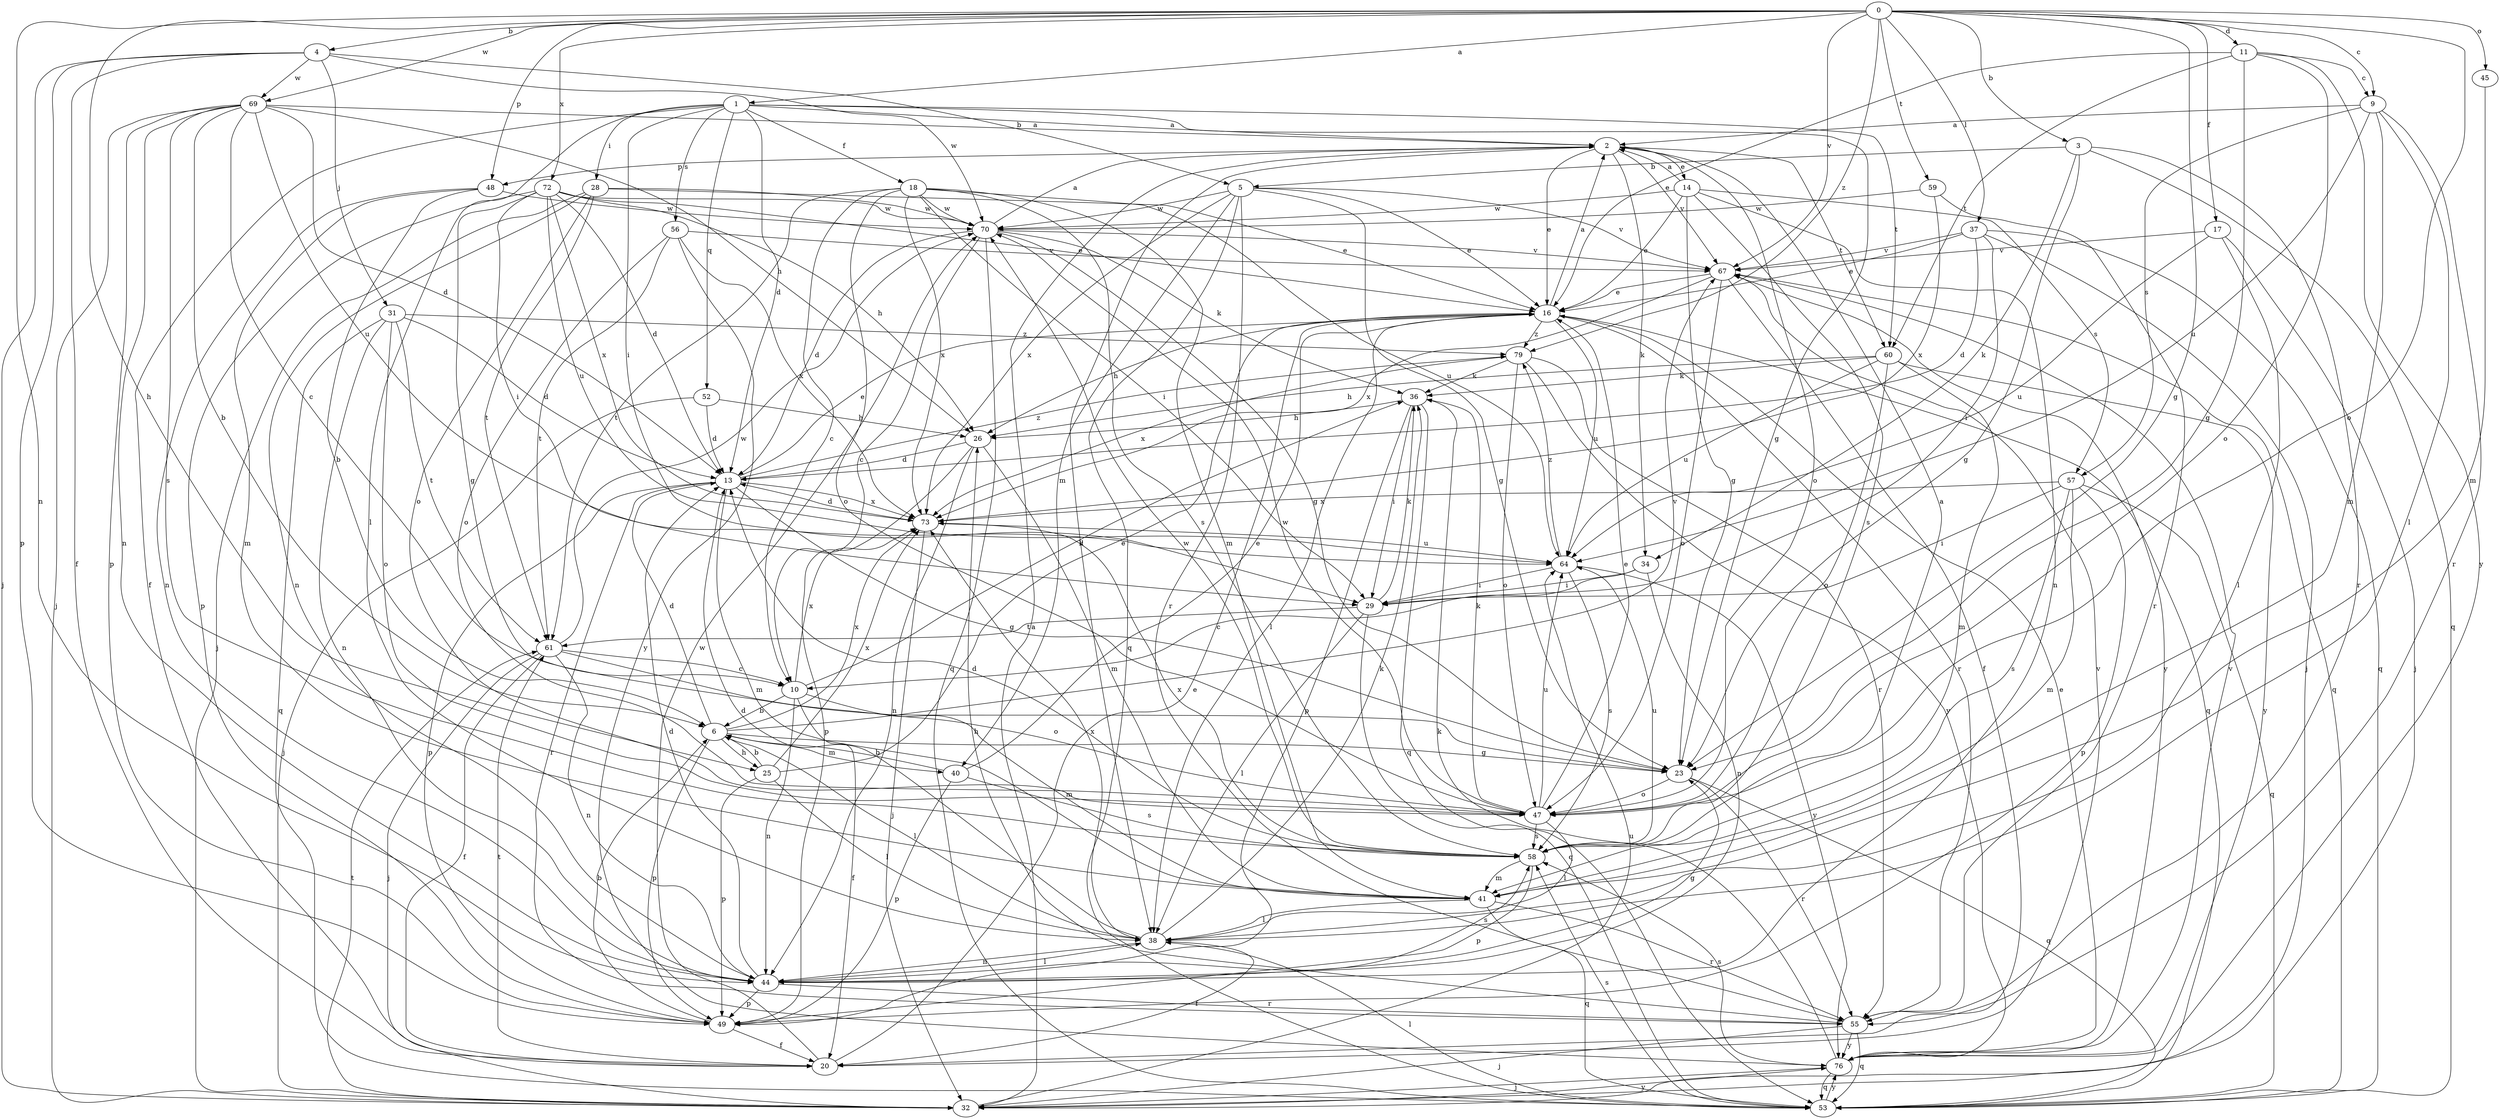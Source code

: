strict digraph  {
0;
1;
2;
3;
4;
5;
6;
9;
10;
11;
13;
14;
16;
17;
18;
20;
23;
25;
26;
28;
29;
31;
32;
34;
36;
37;
38;
40;
41;
44;
45;
47;
48;
49;
52;
53;
55;
56;
57;
58;
59;
60;
61;
64;
67;
69;
70;
72;
73;
76;
79;
0 -> 1  [label=a];
0 -> 3  [label=b];
0 -> 4  [label=b];
0 -> 9  [label=c];
0 -> 11  [label=d];
0 -> 17  [label=f];
0 -> 23  [label=g];
0 -> 25  [label=h];
0 -> 37  [label=l];
0 -> 44  [label=n];
0 -> 45  [label=o];
0 -> 47  [label=o];
0 -> 48  [label=p];
0 -> 59  [label=t];
0 -> 67  [label=v];
0 -> 69  [label=w];
0 -> 72  [label=x];
0 -> 79  [label=z];
1 -> 2  [label=a];
1 -> 13  [label=d];
1 -> 18  [label=f];
1 -> 20  [label=f];
1 -> 23  [label=g];
1 -> 28  [label=i];
1 -> 29  [label=i];
1 -> 38  [label=l];
1 -> 52  [label=q];
1 -> 56  [label=s];
1 -> 60  [label=t];
2 -> 14  [label=e];
2 -> 16  [label=e];
2 -> 34  [label=k];
2 -> 38  [label=l];
2 -> 47  [label=o];
2 -> 48  [label=p];
2 -> 60  [label=t];
2 -> 67  [label=v];
3 -> 5  [label=b];
3 -> 23  [label=g];
3 -> 34  [label=k];
3 -> 53  [label=q];
3 -> 55  [label=r];
4 -> 5  [label=b];
4 -> 20  [label=f];
4 -> 31  [label=j];
4 -> 32  [label=j];
4 -> 49  [label=p];
4 -> 69  [label=w];
4 -> 70  [label=w];
5 -> 16  [label=e];
5 -> 23  [label=g];
5 -> 40  [label=m];
5 -> 53  [label=q];
5 -> 55  [label=r];
5 -> 67  [label=v];
5 -> 70  [label=w];
5 -> 73  [label=x];
6 -> 13  [label=d];
6 -> 23  [label=g];
6 -> 25  [label=h];
6 -> 38  [label=l];
6 -> 40  [label=m];
6 -> 49  [label=p];
6 -> 67  [label=v];
6 -> 73  [label=x];
9 -> 2  [label=a];
9 -> 38  [label=l];
9 -> 41  [label=m];
9 -> 55  [label=r];
9 -> 57  [label=s];
9 -> 64  [label=u];
10 -> 6  [label=b];
10 -> 20  [label=f];
10 -> 36  [label=k];
10 -> 41  [label=m];
10 -> 44  [label=n];
10 -> 73  [label=x];
11 -> 9  [label=c];
11 -> 16  [label=e];
11 -> 23  [label=g];
11 -> 47  [label=o];
11 -> 60  [label=t];
11 -> 76  [label=y];
13 -> 16  [label=e];
13 -> 23  [label=g];
13 -> 41  [label=m];
13 -> 49  [label=p];
13 -> 55  [label=r];
13 -> 73  [label=x];
13 -> 79  [label=z];
14 -> 2  [label=a];
14 -> 16  [label=e];
14 -> 23  [label=g];
14 -> 44  [label=n];
14 -> 57  [label=s];
14 -> 58  [label=s];
14 -> 70  [label=w];
16 -> 2  [label=a];
16 -> 26  [label=h];
16 -> 38  [label=l];
16 -> 53  [label=q];
16 -> 55  [label=r];
16 -> 64  [label=u];
16 -> 79  [label=z];
17 -> 32  [label=j];
17 -> 38  [label=l];
17 -> 64  [label=u];
17 -> 67  [label=v];
18 -> 10  [label=c];
18 -> 29  [label=i];
18 -> 41  [label=m];
18 -> 47  [label=o];
18 -> 58  [label=s];
18 -> 61  [label=t];
18 -> 64  [label=u];
18 -> 70  [label=w];
18 -> 73  [label=x];
20 -> 16  [label=e];
20 -> 61  [label=t];
20 -> 67  [label=v];
20 -> 70  [label=w];
23 -> 47  [label=o];
23 -> 53  [label=q];
23 -> 55  [label=r];
25 -> 6  [label=b];
25 -> 16  [label=e];
25 -> 38  [label=l];
25 -> 49  [label=p];
25 -> 73  [label=x];
26 -> 13  [label=d];
26 -> 41  [label=m];
26 -> 44  [label=n];
26 -> 49  [label=p];
28 -> 16  [label=e];
28 -> 32  [label=j];
28 -> 44  [label=n];
28 -> 47  [label=o];
28 -> 61  [label=t];
28 -> 70  [label=w];
29 -> 36  [label=k];
29 -> 38  [label=l];
29 -> 53  [label=q];
29 -> 61  [label=t];
31 -> 13  [label=d];
31 -> 44  [label=n];
31 -> 47  [label=o];
31 -> 53  [label=q];
31 -> 61  [label=t];
31 -> 79  [label=z];
32 -> 2  [label=a];
32 -> 61  [label=t];
32 -> 64  [label=u];
32 -> 76  [label=y];
34 -> 10  [label=c];
34 -> 29  [label=i];
34 -> 44  [label=n];
36 -> 26  [label=h];
36 -> 29  [label=i];
36 -> 49  [label=p];
36 -> 53  [label=q];
37 -> 13  [label=d];
37 -> 16  [label=e];
37 -> 29  [label=i];
37 -> 32  [label=j];
37 -> 53  [label=q];
37 -> 67  [label=v];
38 -> 13  [label=d];
38 -> 20  [label=f];
38 -> 36  [label=k];
38 -> 44  [label=n];
38 -> 73  [label=x];
40 -> 6  [label=b];
40 -> 16  [label=e];
40 -> 49  [label=p];
40 -> 58  [label=s];
41 -> 38  [label=l];
41 -> 53  [label=q];
41 -> 55  [label=r];
44 -> 13  [label=d];
44 -> 23  [label=g];
44 -> 38  [label=l];
44 -> 49  [label=p];
44 -> 55  [label=r];
44 -> 58  [label=s];
45 -> 41  [label=m];
47 -> 16  [label=e];
47 -> 36  [label=k];
47 -> 38  [label=l];
47 -> 58  [label=s];
47 -> 64  [label=u];
47 -> 70  [label=w];
48 -> 6  [label=b];
48 -> 41  [label=m];
48 -> 44  [label=n];
48 -> 70  [label=w];
49 -> 6  [label=b];
49 -> 20  [label=f];
52 -> 13  [label=d];
52 -> 26  [label=h];
52 -> 32  [label=j];
53 -> 38  [label=l];
53 -> 58  [label=s];
53 -> 76  [label=y];
55 -> 26  [label=h];
55 -> 32  [label=j];
55 -> 53  [label=q];
55 -> 76  [label=y];
56 -> 47  [label=o];
56 -> 61  [label=t];
56 -> 67  [label=v];
56 -> 73  [label=x];
56 -> 76  [label=y];
57 -> 29  [label=i];
57 -> 41  [label=m];
57 -> 49  [label=p];
57 -> 53  [label=q];
57 -> 58  [label=s];
57 -> 73  [label=x];
58 -> 2  [label=a];
58 -> 13  [label=d];
58 -> 41  [label=m];
58 -> 49  [label=p];
58 -> 64  [label=u];
58 -> 70  [label=w];
58 -> 73  [label=x];
59 -> 55  [label=r];
59 -> 70  [label=w];
59 -> 73  [label=x];
60 -> 26  [label=h];
60 -> 36  [label=k];
60 -> 41  [label=m];
60 -> 47  [label=o];
60 -> 64  [label=u];
60 -> 76  [label=y];
61 -> 10  [label=c];
61 -> 20  [label=f];
61 -> 32  [label=j];
61 -> 44  [label=n];
61 -> 47  [label=o];
61 -> 70  [label=w];
64 -> 29  [label=i];
64 -> 58  [label=s];
64 -> 76  [label=y];
64 -> 79  [label=z];
67 -> 16  [label=e];
67 -> 20  [label=f];
67 -> 47  [label=o];
67 -> 53  [label=q];
67 -> 73  [label=x];
67 -> 76  [label=y];
69 -> 2  [label=a];
69 -> 6  [label=b];
69 -> 10  [label=c];
69 -> 13  [label=d];
69 -> 26  [label=h];
69 -> 32  [label=j];
69 -> 44  [label=n];
69 -> 49  [label=p];
69 -> 58  [label=s];
69 -> 64  [label=u];
70 -> 2  [label=a];
70 -> 10  [label=c];
70 -> 13  [label=d];
70 -> 23  [label=g];
70 -> 36  [label=k];
70 -> 53  [label=q];
70 -> 67  [label=v];
72 -> 13  [label=d];
72 -> 16  [label=e];
72 -> 23  [label=g];
72 -> 26  [label=h];
72 -> 29  [label=i];
72 -> 49  [label=p];
72 -> 64  [label=u];
72 -> 70  [label=w];
72 -> 73  [label=x];
73 -> 13  [label=d];
73 -> 32  [label=j];
73 -> 64  [label=u];
76 -> 16  [label=e];
76 -> 32  [label=j];
76 -> 36  [label=k];
76 -> 53  [label=q];
76 -> 58  [label=s];
76 -> 67  [label=v];
79 -> 36  [label=k];
79 -> 47  [label=o];
79 -> 55  [label=r];
79 -> 73  [label=x];
79 -> 76  [label=y];
}
